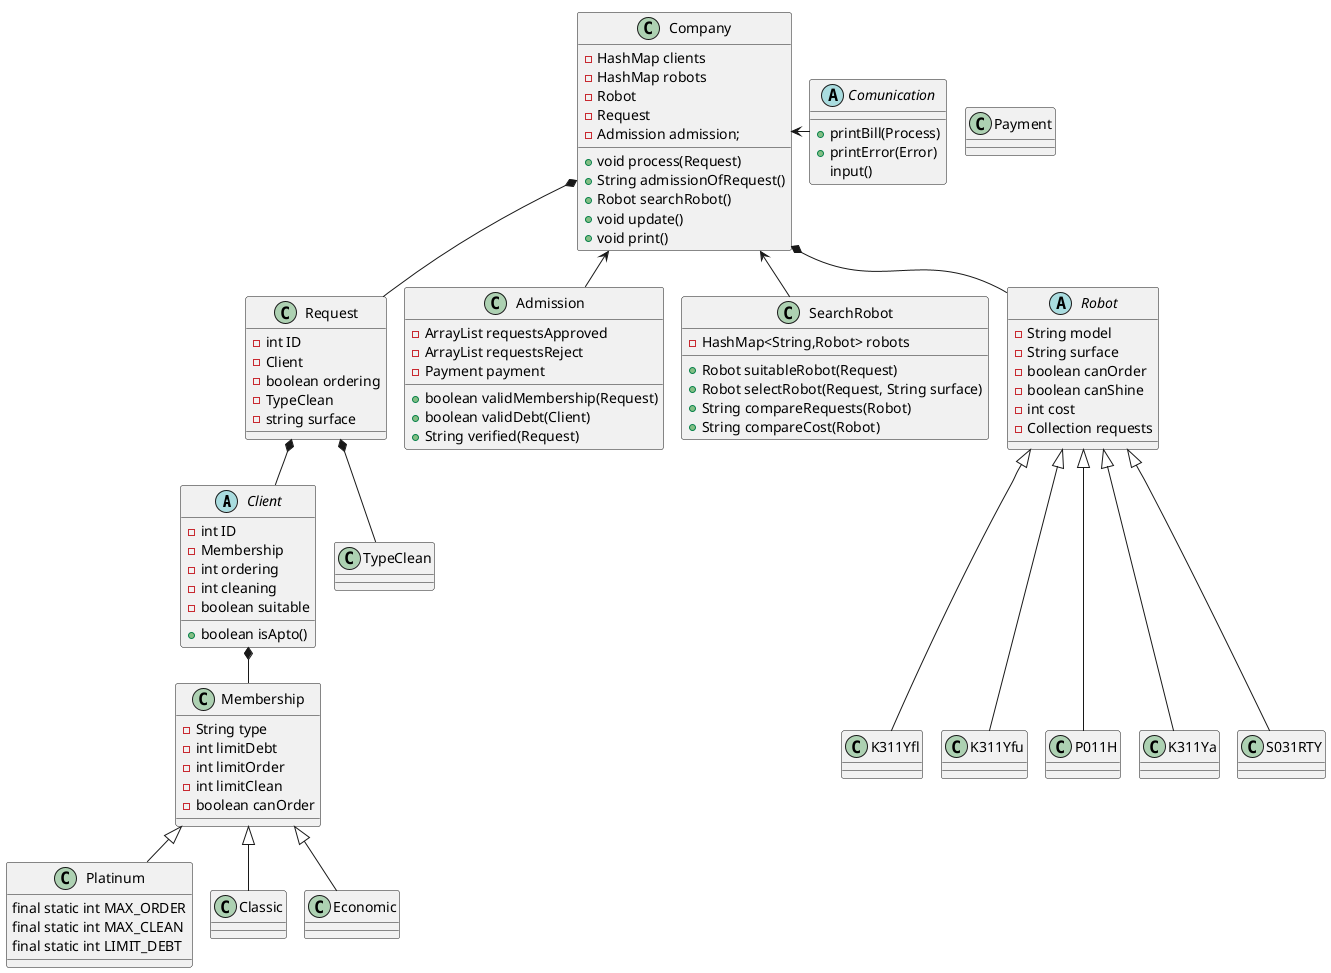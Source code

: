 @startuml
'https://plantuml.com/class-diagram

!pragma layout smetana

'array de pedidos hechos por robot

abstract Client
class Membership
class Platinum
class Classic
class Economic
class Request
class TypeClean
class Admission
class Company
class SearchRobot
class Payment
abstract class Robot
class K311Yfl
class K311Yfu
class P011H
class K311Ya
class S031RTY


Client *-- Membership
Membership <|-- Platinum
Membership <|-- Classic
Membership <|-- Economic
Company <-- Admission
Company <-- SearchRobot
Company <- Comunication
Company *-- Robot
Company *-- Request
Request *-- Client
Request *-- TypeClean
Robot <|---K311Ya
Robot <|---S031RTY
Robot <|---P011H
Robot <|---K311Yfu
Robot <|---K311Yfl


abstract Comunication{
+printBill(Process)
+printError(Error)
input()
}

abstract class Robot{
-String model
-String surface
-boolean canOrder
-boolean canShine
-int cost
-Collection requests
}

class Company{

-HashMap clients
-HashMap robots
-Robot
-Request
-Admission admission;

'llama a admission
+void process(Request)
+String admissionOfRequest()
+Robot searchRobot()
+void update()
+void print()


}

'posible clase
class Admission{
-ArrayList requestsApproved
-ArrayList requestsReject
-Payment payment
'-ArrayList clients

'ej: pedir un ordenamiento cuando no puede
+boolean validMembership(Request)
+boolean validDebt(Client)
+String verified(Request)


}


class SearchRobot{

-HashMap<String,Robot> robots
'-Request

'llama a la funcion selectRobot y recibe el robot ideal
+ Robot suitableRobot(Request)
'recibe un request y realiza una iteracion
'en la colleccion robots donde compara los requerimientos
+ Robot selectRobot(Request, String surface)
'si es Platinum compara la cola que tiene con un min y se guarda la key
'si es el primero se fija si es null y lo asigna
+ String compareRequests(Robot)
'si no es platinum compara el costo con un min y guarda la key para devolverla
+ String compareCost(Robot)
}

'posible clase lo mismo arriba


class Request{
-int ID
-Client
-boolean ordering
-TypeClean
-string surface
'-String address?

}

abstract Client{
-int ID
-Membership
-int ordering
-int cleaning
-boolean suitable
'Collection requests
'String address?
+boolean isApto()
'return limitOrder > ordering && limitClean > cleaning
}

class Membership{
-String type
-int limitDebt
-int limitOrder
-int limitClean
-boolean canOrder
}

class Platinum{
final static int MAX_ORDER
final static int MAX_CLEAN
final static int LIMIT_DEBT
}

@enduml
